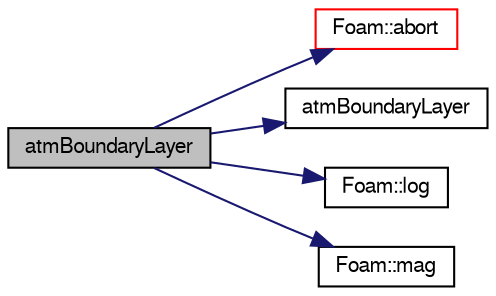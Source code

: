 digraph "atmBoundaryLayer"
{
  bgcolor="transparent";
  edge [fontname="FreeSans",fontsize="10",labelfontname="FreeSans",labelfontsize="10"];
  node [fontname="FreeSans",fontsize="10",shape=record];
  rankdir="LR";
  Node3 [label="atmBoundaryLayer",height=0.2,width=0.4,color="black", fillcolor="grey75", style="filled", fontcolor="black"];
  Node3 -> Node4 [color="midnightblue",fontsize="10",style="solid",fontname="FreeSans"];
  Node4 [label="Foam::abort",height=0.2,width=0.4,color="red",URL="$a21124.html#a447107a607d03e417307c203fa5fb44b"];
  Node3 -> Node47 [color="midnightblue",fontsize="10",style="solid",fontname="FreeSans"];
  Node47 [label="atmBoundaryLayer",height=0.2,width=0.4,color="black",URL="$a30926.html#ac686d3254ce4b5d6b9d4f395b06f2c96",tooltip="Construct null. "];
  Node3 -> Node48 [color="midnightblue",fontsize="10",style="solid",fontname="FreeSans"];
  Node48 [label="Foam::log",height=0.2,width=0.4,color="black",URL="$a21124.html#a6e89590da9859ad497977e08f110d4b5"];
  Node3 -> Node49 [color="midnightblue",fontsize="10",style="solid",fontname="FreeSans"];
  Node49 [label="Foam::mag",height=0.2,width=0.4,color="black",URL="$a21124.html#a929da2a3fdcf3dacbbe0487d3a330dae"];
}
